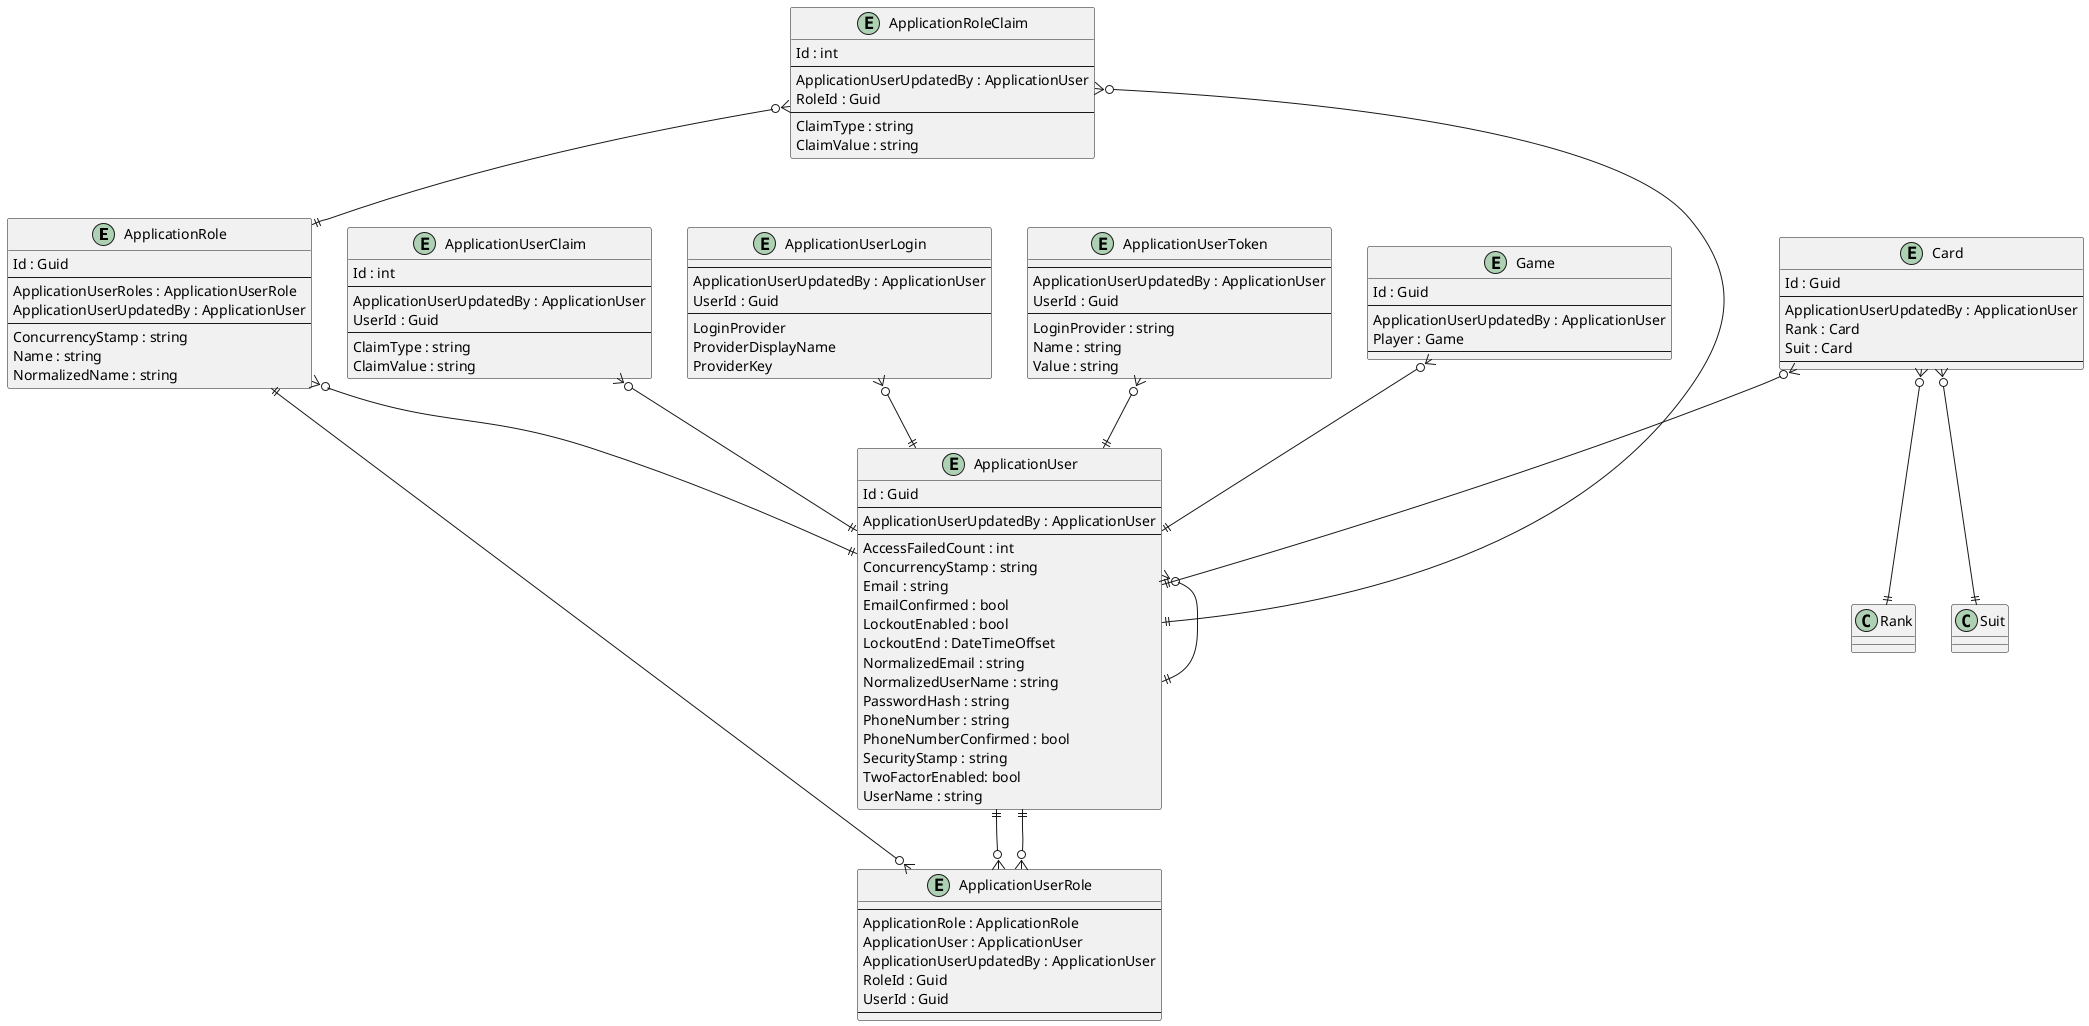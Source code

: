 @startuml

entity ApplicationRole {
    Id : Guid
    --
    ApplicationUserRoles : ApplicationUserRole
    ApplicationUserUpdatedBy : ApplicationUser
    --
    ConcurrencyStamp : string
    Name : string
    NormalizedName : string
}

entity ApplicationRoleClaim {
    Id : int
    --
    ApplicationUserUpdatedBy : ApplicationUser
    RoleId : Guid
    --
    ClaimType : string
    ClaimValue : string
}

entity ApplicationUser {
    Id : Guid
    --
    ApplicationUserUpdatedBy : ApplicationUser
    ' ApplicationUserKeyCodePlaceholder
    --
    AccessFailedCount : int
    ConcurrencyStamp : string
    Email : string
    EmailConfirmed : bool
    LockoutEnabled : bool
    LockoutEnd : DateTimeOffset
    NormalizedEmail : string
    NormalizedUserName : string
    PasswordHash : string
    PhoneNumber : string
    PhoneNumberConfirmed : bool
    SecurityStamp : string
    TwoFactorEnabled: bool
    UserName : string
}

entity ApplicationUserClaim {
    Id : int
    --
    ApplicationUserUpdatedBy : ApplicationUser
    UserId : Guid
    --
    ClaimType : string
    ClaimValue : string
}

entity ApplicationUserLogin {
    --
    ApplicationUserUpdatedBy : ApplicationUser
    UserId : Guid
    --
    LoginProvider
    ProviderDisplayName
    ProviderKey
}

entity ApplicationUserRole {
    --
    ApplicationRole : ApplicationRole
    ApplicationUser : ApplicationUser
    ApplicationUserUpdatedBy : ApplicationUser
    RoleId : Guid
    UserId : Guid
    --
}

entity ApplicationUserToken {
    --
    ApplicationUserUpdatedBy : ApplicationUser
    UserId : Guid
    --
    LoginProvider : string
    Name : string
    Value : string
}

entity Card {
    Id : Guid
    --
    ApplicationUserUpdatedBy : ApplicationUser
    Rank : Card
    Suit : Card
    ' CardKeyCodePlaceholder
    --
    ' CardPropertyCodePlaceholder
}

entity Game {
    Id : Guid
    --
    ApplicationUserUpdatedBy : ApplicationUser
    Player : Game
    ' GameKeyCodePlaceholder
    --
    ' GamePropertyCodePlaceholder
}

' EntityCodePlaceholder

ApplicationRole ||--o{ ApplicationUserRole
ApplicationRole }o--|| ApplicationUser
ApplicationRoleClaim }o--|| ApplicationRole
ApplicationRoleClaim }o--|| ApplicationUser
ApplicationUser }o--|| ApplicationUser
ApplicationUser ||--o{ ApplicationUserRole
ApplicationUserClaim }o--|| ApplicationUser
ApplicationUserLogin }o--|| ApplicationUser
ApplicationUserRole }o--|| ApplicationUser
ApplicationUserToken }o--|| ApplicationUser

Card }o--|| ApplicationUser
Card }o--|| Rank
Card }o--|| Suit
Game }o--|| ApplicationUser
' RelationshipCodePlaceholder

@enduml
